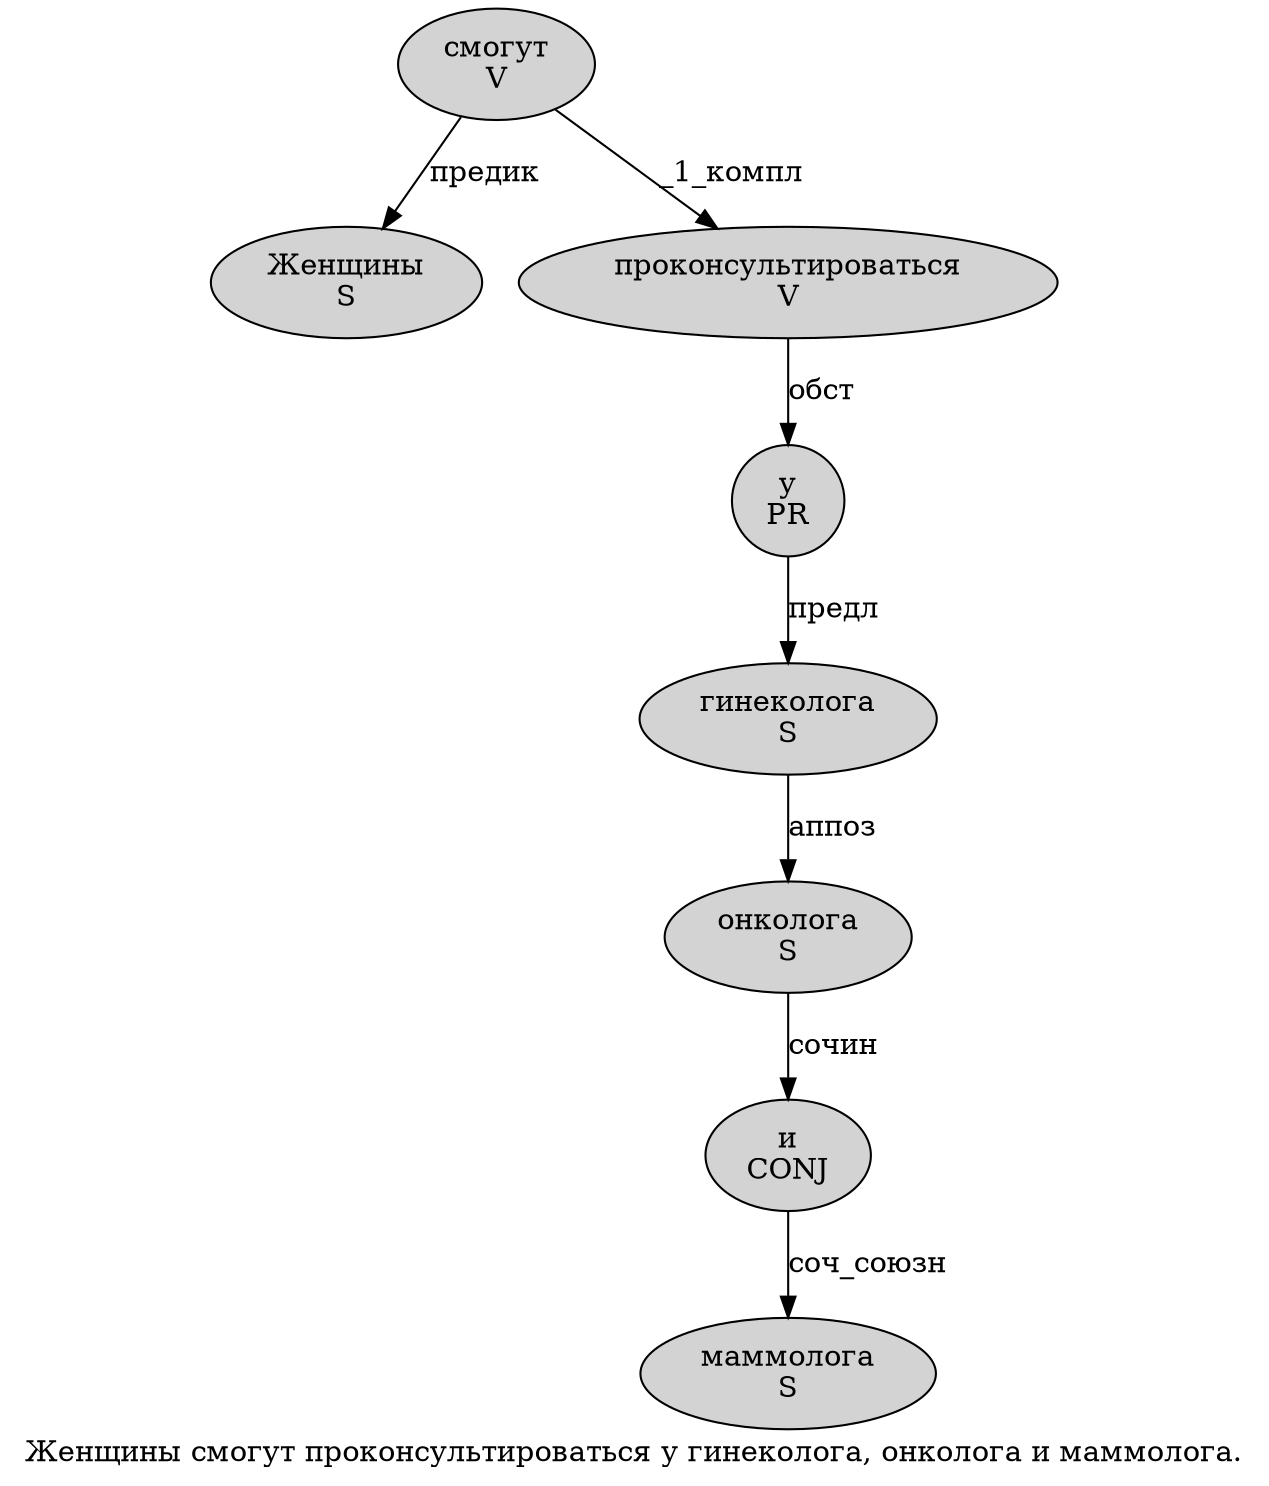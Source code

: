 digraph SENTENCE_330 {
	graph [label="Женщины смогут проконсультироваться у гинеколога, онколога и маммолога."]
	node [style=filled]
		0 [label="Женщины
S" color="" fillcolor=lightgray penwidth=1 shape=ellipse]
		1 [label="смогут
V" color="" fillcolor=lightgray penwidth=1 shape=ellipse]
		2 [label="проконсультироваться
V" color="" fillcolor=lightgray penwidth=1 shape=ellipse]
		3 [label="у
PR" color="" fillcolor=lightgray penwidth=1 shape=ellipse]
		4 [label="гинеколога
S" color="" fillcolor=lightgray penwidth=1 shape=ellipse]
		6 [label="онколога
S" color="" fillcolor=lightgray penwidth=1 shape=ellipse]
		7 [label="и
CONJ" color="" fillcolor=lightgray penwidth=1 shape=ellipse]
		8 [label="маммолога
S" color="" fillcolor=lightgray penwidth=1 shape=ellipse]
			3 -> 4 [label="предл"]
			2 -> 3 [label="обст"]
			1 -> 0 [label="предик"]
			1 -> 2 [label="_1_компл"]
			6 -> 7 [label="сочин"]
			7 -> 8 [label="соч_союзн"]
			4 -> 6 [label="аппоз"]
}